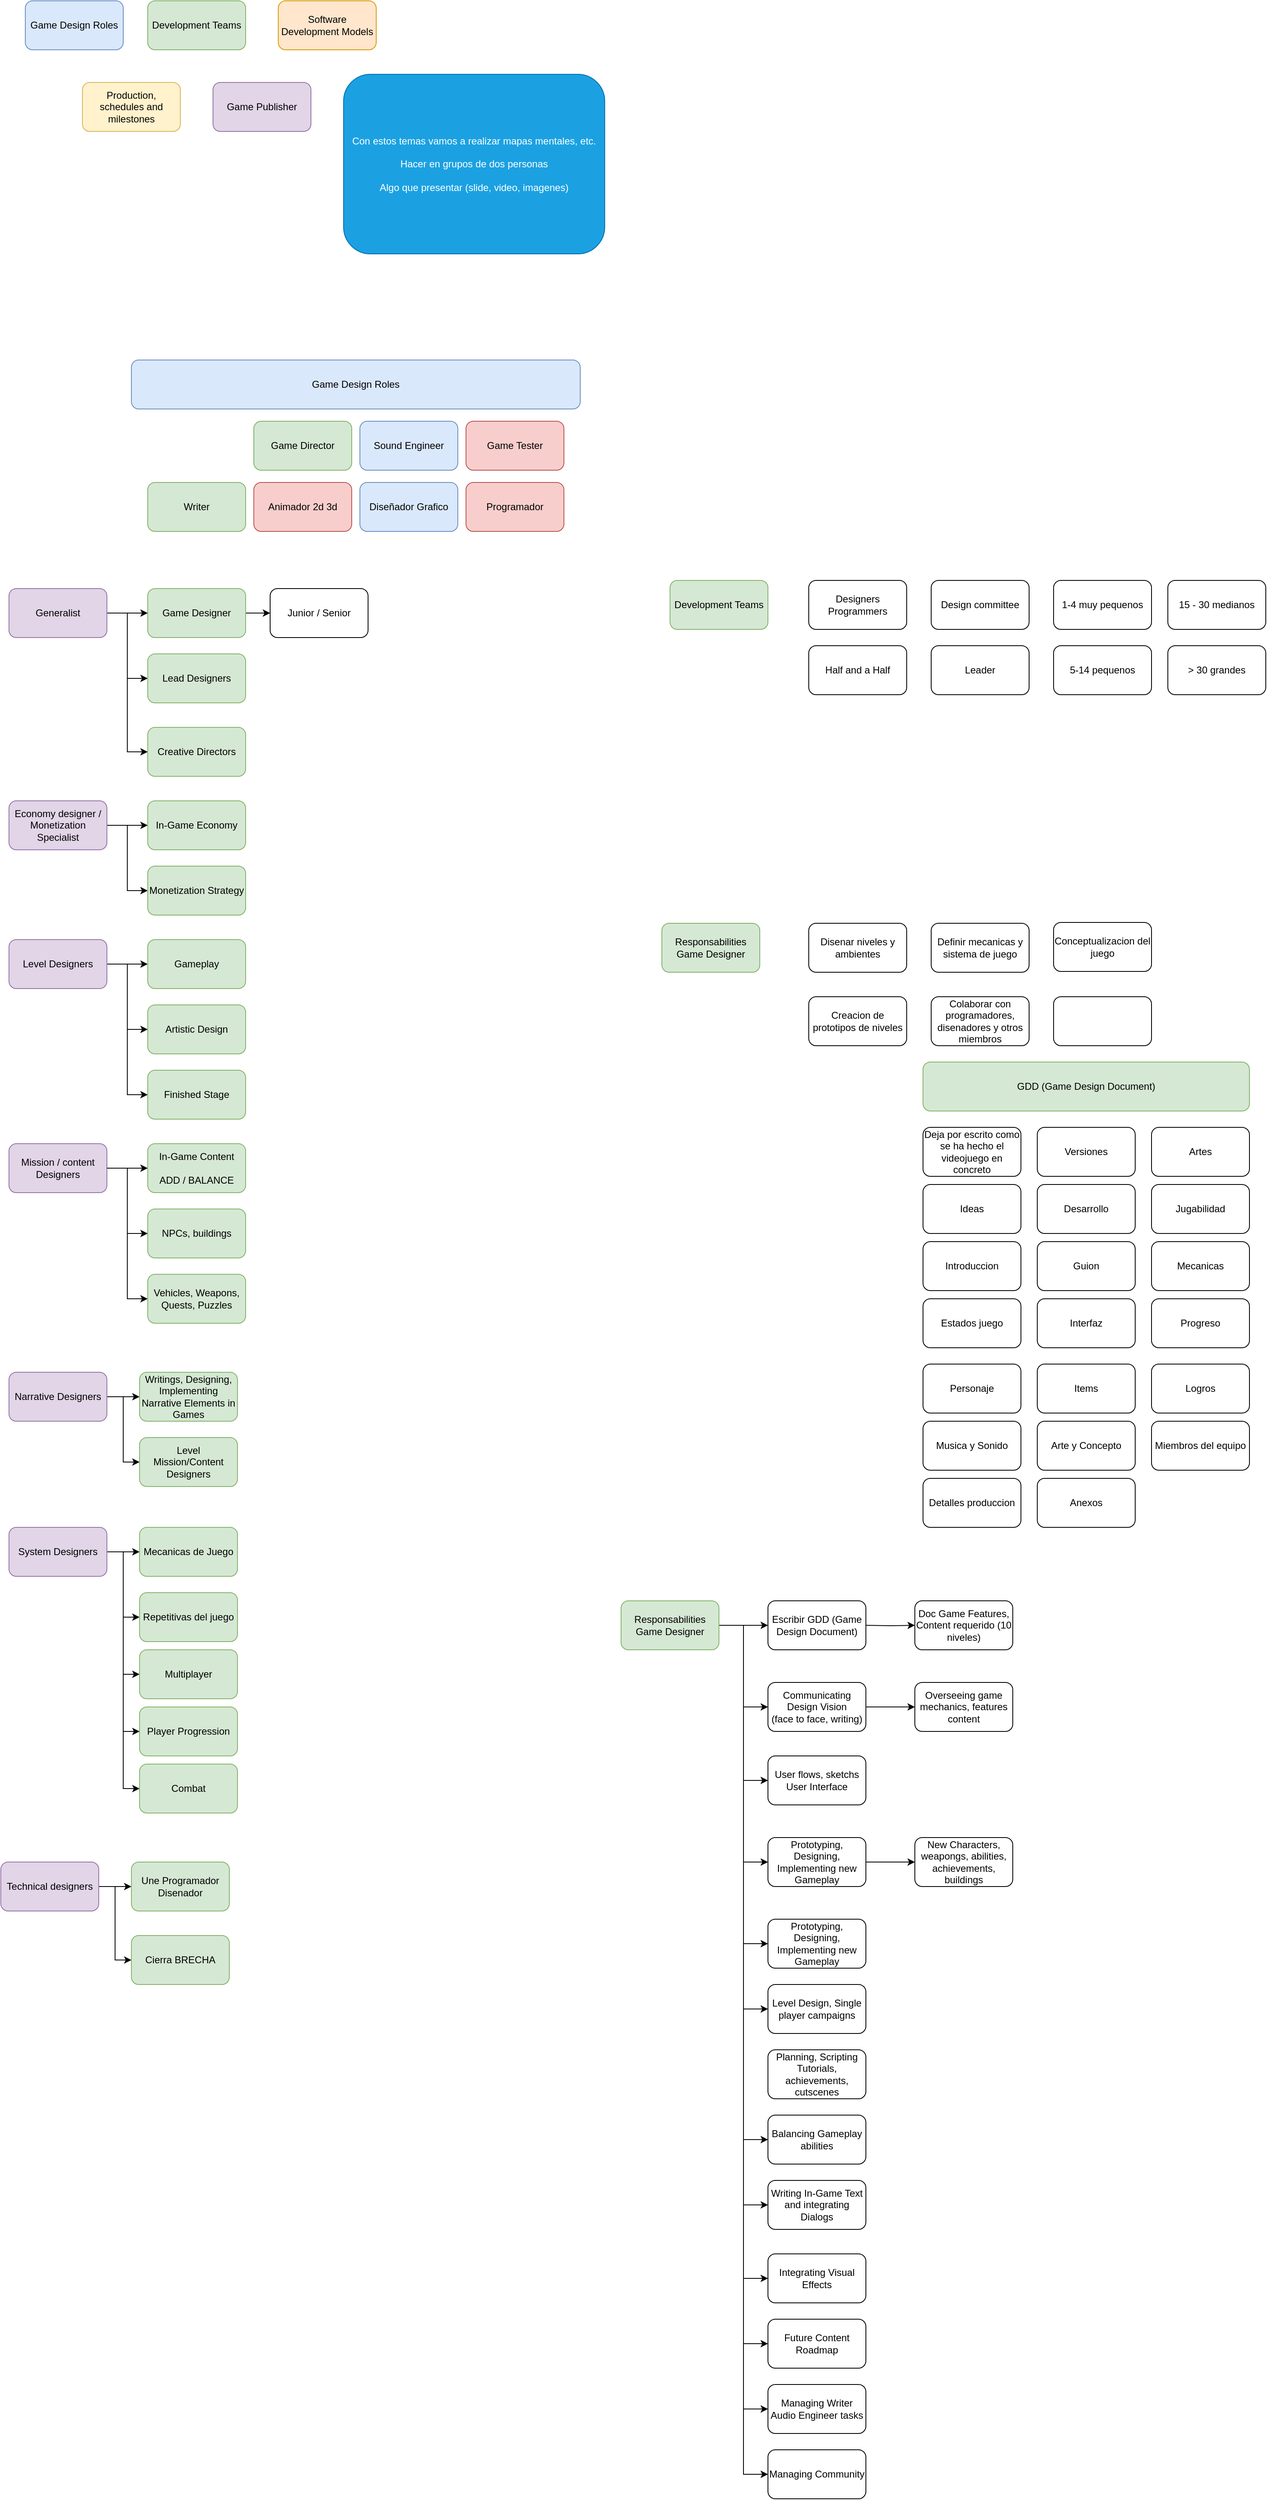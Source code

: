 <mxfile version="24.3.1" type="device">
  <diagram name="Clase 02" id="Rk6S_nvcg9IU_fugr5uo">
    <mxGraphModel dx="618" dy="342" grid="1" gridSize="10" guides="1" tooltips="1" connect="1" arrows="1" fold="1" page="1" pageScale="1" pageWidth="827" pageHeight="1169" math="0" shadow="0">
      <root>
        <mxCell id="0" />
        <mxCell id="1" parent="0" />
        <mxCell id="juSlcfwucS5lgObkWqZz-1" value="Game Design Roles" style="rounded=1;whiteSpace=wrap;html=1;fillColor=#dae8fc;strokeColor=#6c8ebf;" vertex="1" parent="1">
          <mxGeometry x="40" y="40" width="120" height="60" as="geometry" />
        </mxCell>
        <mxCell id="juSlcfwucS5lgObkWqZz-2" value="Development Teams" style="rounded=1;whiteSpace=wrap;html=1;fillColor=#d5e8d4;strokeColor=#82b366;" vertex="1" parent="1">
          <mxGeometry x="190" y="40" width="120" height="60" as="geometry" />
        </mxCell>
        <mxCell id="juSlcfwucS5lgObkWqZz-3" value="Software Development Models" style="rounded=1;whiteSpace=wrap;html=1;fillColor=#ffe6cc;strokeColor=#d79b00;" vertex="1" parent="1">
          <mxGeometry x="350" y="40" width="120" height="60" as="geometry" />
        </mxCell>
        <mxCell id="juSlcfwucS5lgObkWqZz-4" value="Production, schedules and milestones" style="rounded=1;whiteSpace=wrap;html=1;fillColor=#fff2cc;strokeColor=#d6b656;" vertex="1" parent="1">
          <mxGeometry x="110" y="140" width="120" height="60" as="geometry" />
        </mxCell>
        <mxCell id="juSlcfwucS5lgObkWqZz-5" value="Game Publisher" style="rounded=1;whiteSpace=wrap;html=1;fillColor=#e1d5e7;strokeColor=#9673a6;" vertex="1" parent="1">
          <mxGeometry x="270" y="140" width="120" height="60" as="geometry" />
        </mxCell>
        <mxCell id="juSlcfwucS5lgObkWqZz-6" value="Con estos temas vamos a realizar mapas mentales, etc.&lt;br&gt;&lt;br&gt;Hacer en grupos de dos personas&lt;br&gt;&lt;br&gt;Algo que presentar (slide, video, imagenes)" style="rounded=1;whiteSpace=wrap;html=1;fillColor=#1ba1e2;fontColor=#ffffff;strokeColor=#006EAF;" vertex="1" parent="1">
          <mxGeometry x="430" y="130" width="320" height="220" as="geometry" />
        </mxCell>
        <mxCell id="juSlcfwucS5lgObkWqZz-7" value="Game Design Roles" style="rounded=1;whiteSpace=wrap;html=1;fillColor=#dae8fc;strokeColor=#6c8ebf;" vertex="1" parent="1">
          <mxGeometry x="170" y="480" width="550" height="60" as="geometry" />
        </mxCell>
        <mxCell id="juSlcfwucS5lgObkWqZz-68" style="edgeStyle=orthogonalEdgeStyle;rounded=0;orthogonalLoop=1;jettySize=auto;html=1;" edge="1" parent="1" source="juSlcfwucS5lgObkWqZz-8" target="juSlcfwucS5lgObkWqZz-21">
          <mxGeometry relative="1" as="geometry" />
        </mxCell>
        <mxCell id="juSlcfwucS5lgObkWqZz-8" value="Game Designer" style="rounded=1;whiteSpace=wrap;html=1;fillColor=#d5e8d4;strokeColor=#82b366;" vertex="1" parent="1">
          <mxGeometry x="190" y="760" width="120" height="60" as="geometry" />
        </mxCell>
        <mxCell id="juSlcfwucS5lgObkWqZz-9" value="Game Director" style="rounded=1;whiteSpace=wrap;html=1;fillColor=#d5e8d4;strokeColor=#82b366;" vertex="1" parent="1">
          <mxGeometry x="320" y="555" width="120" height="60" as="geometry" />
        </mxCell>
        <mxCell id="juSlcfwucS5lgObkWqZz-10" value="Sound Engineer" style="rounded=1;whiteSpace=wrap;html=1;fillColor=#dae8fc;strokeColor=#6c8ebf;" vertex="1" parent="1">
          <mxGeometry x="450" y="555" width="120" height="60" as="geometry" />
        </mxCell>
        <mxCell id="juSlcfwucS5lgObkWqZz-12" value="Writer" style="rounded=1;whiteSpace=wrap;html=1;fillColor=#d5e8d4;strokeColor=#82b366;" vertex="1" parent="1">
          <mxGeometry x="190" y="630" width="120" height="60" as="geometry" />
        </mxCell>
        <mxCell id="juSlcfwucS5lgObkWqZz-13" value="Animador 2d 3d" style="rounded=1;whiteSpace=wrap;html=1;fillColor=#f8cecc;strokeColor=#b85450;" vertex="1" parent="1">
          <mxGeometry x="320" y="630" width="120" height="60" as="geometry" />
        </mxCell>
        <mxCell id="juSlcfwucS5lgObkWqZz-14" value="Diseñador Grafico" style="rounded=1;whiteSpace=wrap;html=1;fillColor=#dae8fc;strokeColor=#6c8ebf;" vertex="1" parent="1">
          <mxGeometry x="450" y="630" width="120" height="60" as="geometry" />
        </mxCell>
        <mxCell id="juSlcfwucS5lgObkWqZz-15" value="Programador" style="rounded=1;whiteSpace=wrap;html=1;fillColor=#f8cecc;strokeColor=#b85450;" vertex="1" parent="1">
          <mxGeometry x="580" y="630" width="120" height="60" as="geometry" />
        </mxCell>
        <mxCell id="juSlcfwucS5lgObkWqZz-17" value="Game Tester" style="rounded=1;whiteSpace=wrap;html=1;fillColor=#f8cecc;strokeColor=#b85450;" vertex="1" parent="1">
          <mxGeometry x="580" y="555" width="120" height="60" as="geometry" />
        </mxCell>
        <mxCell id="juSlcfwucS5lgObkWqZz-20" style="edgeStyle=orthogonalEdgeStyle;rounded=0;orthogonalLoop=1;jettySize=auto;html=1;" edge="1" parent="1" source="juSlcfwucS5lgObkWqZz-19" target="juSlcfwucS5lgObkWqZz-8">
          <mxGeometry relative="1" as="geometry" />
        </mxCell>
        <mxCell id="juSlcfwucS5lgObkWqZz-23" style="edgeStyle=orthogonalEdgeStyle;rounded=0;orthogonalLoop=1;jettySize=auto;html=1;entryX=0;entryY=0.5;entryDx=0;entryDy=0;" edge="1" parent="1" source="juSlcfwucS5lgObkWqZz-19" target="juSlcfwucS5lgObkWqZz-22">
          <mxGeometry relative="1" as="geometry" />
        </mxCell>
        <mxCell id="juSlcfwucS5lgObkWqZz-25" style="edgeStyle=orthogonalEdgeStyle;rounded=0;orthogonalLoop=1;jettySize=auto;html=1;entryX=0;entryY=0.5;entryDx=0;entryDy=0;" edge="1" parent="1" source="juSlcfwucS5lgObkWqZz-19" target="juSlcfwucS5lgObkWqZz-24">
          <mxGeometry relative="1" as="geometry" />
        </mxCell>
        <mxCell id="juSlcfwucS5lgObkWqZz-19" value="Generalist" style="rounded=1;whiteSpace=wrap;html=1;fillColor=#e1d5e7;strokeColor=#9673a6;" vertex="1" parent="1">
          <mxGeometry x="20" y="760" width="120" height="60" as="geometry" />
        </mxCell>
        <mxCell id="juSlcfwucS5lgObkWqZz-21" value="Junior / Senior" style="rounded=1;whiteSpace=wrap;html=1;" vertex="1" parent="1">
          <mxGeometry x="340" y="760" width="120" height="60" as="geometry" />
        </mxCell>
        <mxCell id="juSlcfwucS5lgObkWqZz-22" value="Lead Designers" style="rounded=1;whiteSpace=wrap;html=1;fillColor=#d5e8d4;strokeColor=#82b366;" vertex="1" parent="1">
          <mxGeometry x="190" y="840" width="120" height="60" as="geometry" />
        </mxCell>
        <mxCell id="juSlcfwucS5lgObkWqZz-24" value="Creative Directors" style="rounded=1;whiteSpace=wrap;html=1;fillColor=#d5e8d4;strokeColor=#82b366;" vertex="1" parent="1">
          <mxGeometry x="190" y="930" width="120" height="60" as="geometry" />
        </mxCell>
        <mxCell id="juSlcfwucS5lgObkWqZz-29" style="edgeStyle=orthogonalEdgeStyle;rounded=0;orthogonalLoop=1;jettySize=auto;html=1;" edge="1" parent="1" source="juSlcfwucS5lgObkWqZz-26" target="juSlcfwucS5lgObkWqZz-27">
          <mxGeometry relative="1" as="geometry" />
        </mxCell>
        <mxCell id="juSlcfwucS5lgObkWqZz-30" style="edgeStyle=orthogonalEdgeStyle;rounded=0;orthogonalLoop=1;jettySize=auto;html=1;entryX=0;entryY=0.5;entryDx=0;entryDy=0;" edge="1" parent="1" source="juSlcfwucS5lgObkWqZz-26" target="juSlcfwucS5lgObkWqZz-28">
          <mxGeometry relative="1" as="geometry" />
        </mxCell>
        <mxCell id="juSlcfwucS5lgObkWqZz-26" value="Economy designer / Monetization Specialist" style="rounded=1;whiteSpace=wrap;html=1;fillColor=#e1d5e7;strokeColor=#9673a6;" vertex="1" parent="1">
          <mxGeometry x="20" y="1020" width="120" height="60" as="geometry" />
        </mxCell>
        <mxCell id="juSlcfwucS5lgObkWqZz-27" value="In-Game Economy" style="rounded=1;whiteSpace=wrap;html=1;fillColor=#d5e8d4;strokeColor=#82b366;" vertex="1" parent="1">
          <mxGeometry x="190" y="1020" width="120" height="60" as="geometry" />
        </mxCell>
        <mxCell id="juSlcfwucS5lgObkWqZz-28" value="Monetization Strategy" style="rounded=1;whiteSpace=wrap;html=1;fillColor=#d5e8d4;strokeColor=#82b366;" vertex="1" parent="1">
          <mxGeometry x="190" y="1100" width="120" height="60" as="geometry" />
        </mxCell>
        <mxCell id="juSlcfwucS5lgObkWqZz-31" style="edgeStyle=orthogonalEdgeStyle;rounded=0;orthogonalLoop=1;jettySize=auto;html=1;" edge="1" parent="1" source="juSlcfwucS5lgObkWqZz-33" target="juSlcfwucS5lgObkWqZz-34">
          <mxGeometry relative="1" as="geometry" />
        </mxCell>
        <mxCell id="juSlcfwucS5lgObkWqZz-32" style="edgeStyle=orthogonalEdgeStyle;rounded=0;orthogonalLoop=1;jettySize=auto;html=1;entryX=0;entryY=0.5;entryDx=0;entryDy=0;" edge="1" parent="1" source="juSlcfwucS5lgObkWqZz-33" target="juSlcfwucS5lgObkWqZz-35">
          <mxGeometry relative="1" as="geometry" />
        </mxCell>
        <mxCell id="juSlcfwucS5lgObkWqZz-37" style="edgeStyle=orthogonalEdgeStyle;rounded=0;orthogonalLoop=1;jettySize=auto;html=1;entryX=0;entryY=0.5;entryDx=0;entryDy=0;" edge="1" parent="1" source="juSlcfwucS5lgObkWqZz-33" target="juSlcfwucS5lgObkWqZz-36">
          <mxGeometry relative="1" as="geometry" />
        </mxCell>
        <mxCell id="juSlcfwucS5lgObkWqZz-33" value="Level Designers" style="rounded=1;whiteSpace=wrap;html=1;fillColor=#e1d5e7;strokeColor=#9673a6;" vertex="1" parent="1">
          <mxGeometry x="20" y="1190" width="120" height="60" as="geometry" />
        </mxCell>
        <mxCell id="juSlcfwucS5lgObkWqZz-34" value="Gameplay" style="rounded=1;whiteSpace=wrap;html=1;fillColor=#d5e8d4;strokeColor=#82b366;" vertex="1" parent="1">
          <mxGeometry x="190" y="1190" width="120" height="60" as="geometry" />
        </mxCell>
        <mxCell id="juSlcfwucS5lgObkWqZz-35" value="Artistic Design" style="rounded=1;whiteSpace=wrap;html=1;fillColor=#d5e8d4;strokeColor=#82b366;" vertex="1" parent="1">
          <mxGeometry x="190" y="1270" width="120" height="60" as="geometry" />
        </mxCell>
        <mxCell id="juSlcfwucS5lgObkWqZz-36" value="Finished Stage" style="rounded=1;whiteSpace=wrap;html=1;fillColor=#d5e8d4;strokeColor=#82b366;" vertex="1" parent="1">
          <mxGeometry x="190" y="1350" width="120" height="60" as="geometry" />
        </mxCell>
        <mxCell id="juSlcfwucS5lgObkWqZz-40" style="edgeStyle=orthogonalEdgeStyle;rounded=0;orthogonalLoop=1;jettySize=auto;html=1;" edge="1" parent="1" source="juSlcfwucS5lgObkWqZz-38" target="juSlcfwucS5lgObkWqZz-39">
          <mxGeometry relative="1" as="geometry" />
        </mxCell>
        <mxCell id="juSlcfwucS5lgObkWqZz-44" style="edgeStyle=orthogonalEdgeStyle;rounded=0;orthogonalLoop=1;jettySize=auto;html=1;entryX=0;entryY=0.5;entryDx=0;entryDy=0;" edge="1" parent="1" source="juSlcfwucS5lgObkWqZz-38" target="juSlcfwucS5lgObkWqZz-42">
          <mxGeometry relative="1" as="geometry" />
        </mxCell>
        <mxCell id="juSlcfwucS5lgObkWqZz-38" value="Mission / content Designers" style="rounded=1;whiteSpace=wrap;html=1;fillColor=#e1d5e7;strokeColor=#9673a6;" vertex="1" parent="1">
          <mxGeometry x="20" y="1440" width="120" height="60" as="geometry" />
        </mxCell>
        <mxCell id="juSlcfwucS5lgObkWqZz-39" value="In-Game Content&lt;br&gt;&lt;br&gt;ADD / BALANCE" style="rounded=1;whiteSpace=wrap;html=1;fillColor=#d5e8d4;strokeColor=#82b366;" vertex="1" parent="1">
          <mxGeometry x="190" y="1440" width="120" height="60" as="geometry" />
        </mxCell>
        <mxCell id="juSlcfwucS5lgObkWqZz-41" value="NPCs, buildings" style="rounded=1;whiteSpace=wrap;html=1;fillColor=#d5e8d4;strokeColor=#82b366;" vertex="1" parent="1">
          <mxGeometry x="190" y="1520" width="120" height="60" as="geometry" />
        </mxCell>
        <mxCell id="juSlcfwucS5lgObkWqZz-42" value="Vehicles, Weapons, Quests, Puzzles" style="rounded=1;whiteSpace=wrap;html=1;fillColor=#d5e8d4;strokeColor=#82b366;" vertex="1" parent="1">
          <mxGeometry x="190" y="1600" width="120" height="60" as="geometry" />
        </mxCell>
        <mxCell id="juSlcfwucS5lgObkWqZz-43" style="edgeStyle=orthogonalEdgeStyle;rounded=0;orthogonalLoop=1;jettySize=auto;html=1;entryX=0;entryY=0.5;entryDx=0;entryDy=0;" edge="1" parent="1" source="juSlcfwucS5lgObkWqZz-38" target="juSlcfwucS5lgObkWqZz-41">
          <mxGeometry relative="1" as="geometry" />
        </mxCell>
        <mxCell id="juSlcfwucS5lgObkWqZz-47" style="edgeStyle=orthogonalEdgeStyle;rounded=0;orthogonalLoop=1;jettySize=auto;html=1;" edge="1" parent="1" source="juSlcfwucS5lgObkWqZz-45" target="juSlcfwucS5lgObkWqZz-46">
          <mxGeometry relative="1" as="geometry" />
        </mxCell>
        <mxCell id="juSlcfwucS5lgObkWqZz-49" style="edgeStyle=orthogonalEdgeStyle;rounded=0;orthogonalLoop=1;jettySize=auto;html=1;entryX=0;entryY=0.5;entryDx=0;entryDy=0;" edge="1" parent="1" source="juSlcfwucS5lgObkWqZz-45" target="juSlcfwucS5lgObkWqZz-48">
          <mxGeometry relative="1" as="geometry" />
        </mxCell>
        <mxCell id="juSlcfwucS5lgObkWqZz-45" value="Narrative Designers" style="rounded=1;whiteSpace=wrap;html=1;fillColor=#e1d5e7;strokeColor=#9673a6;" vertex="1" parent="1">
          <mxGeometry x="20" y="1720" width="120" height="60" as="geometry" />
        </mxCell>
        <mxCell id="juSlcfwucS5lgObkWqZz-46" value="Writings, Designing, Implementing Narrative Elements in Games" style="rounded=1;whiteSpace=wrap;html=1;fillColor=#d5e8d4;strokeColor=#82b366;" vertex="1" parent="1">
          <mxGeometry x="180" y="1720" width="120" height="60" as="geometry" />
        </mxCell>
        <mxCell id="juSlcfwucS5lgObkWqZz-48" value="Level Mission/Content Designers" style="rounded=1;whiteSpace=wrap;html=1;fillColor=#d5e8d4;strokeColor=#82b366;" vertex="1" parent="1">
          <mxGeometry x="180" y="1800" width="120" height="60" as="geometry" />
        </mxCell>
        <mxCell id="juSlcfwucS5lgObkWqZz-52" style="edgeStyle=orthogonalEdgeStyle;rounded=0;orthogonalLoop=1;jettySize=auto;html=1;" edge="1" parent="1" source="juSlcfwucS5lgObkWqZz-50" target="juSlcfwucS5lgObkWqZz-51">
          <mxGeometry relative="1" as="geometry" />
        </mxCell>
        <mxCell id="juSlcfwucS5lgObkWqZz-54" style="edgeStyle=orthogonalEdgeStyle;rounded=0;orthogonalLoop=1;jettySize=auto;html=1;entryX=0;entryY=0.5;entryDx=0;entryDy=0;" edge="1" parent="1" source="juSlcfwucS5lgObkWqZz-50" target="juSlcfwucS5lgObkWqZz-53">
          <mxGeometry relative="1" as="geometry" />
        </mxCell>
        <mxCell id="juSlcfwucS5lgObkWqZz-58" style="edgeStyle=orthogonalEdgeStyle;rounded=0;orthogonalLoop=1;jettySize=auto;html=1;entryX=0;entryY=0.5;entryDx=0;entryDy=0;" edge="1" parent="1" source="juSlcfwucS5lgObkWqZz-50" target="juSlcfwucS5lgObkWqZz-55">
          <mxGeometry relative="1" as="geometry" />
        </mxCell>
        <mxCell id="juSlcfwucS5lgObkWqZz-59" style="edgeStyle=orthogonalEdgeStyle;rounded=0;orthogonalLoop=1;jettySize=auto;html=1;entryX=0;entryY=0.5;entryDx=0;entryDy=0;" edge="1" parent="1" source="juSlcfwucS5lgObkWqZz-50" target="juSlcfwucS5lgObkWqZz-56">
          <mxGeometry relative="1" as="geometry" />
        </mxCell>
        <mxCell id="juSlcfwucS5lgObkWqZz-60" style="edgeStyle=orthogonalEdgeStyle;rounded=0;orthogonalLoop=1;jettySize=auto;html=1;entryX=0;entryY=0.5;entryDx=0;entryDy=0;" edge="1" parent="1" source="juSlcfwucS5lgObkWqZz-50" target="juSlcfwucS5lgObkWqZz-57">
          <mxGeometry relative="1" as="geometry" />
        </mxCell>
        <mxCell id="juSlcfwucS5lgObkWqZz-50" value="System Designers" style="rounded=1;whiteSpace=wrap;html=1;fillColor=#e1d5e7;strokeColor=#9673a6;" vertex="1" parent="1">
          <mxGeometry x="20" y="1910" width="120" height="60" as="geometry" />
        </mxCell>
        <mxCell id="juSlcfwucS5lgObkWqZz-51" value="Mecanicas de Juego" style="rounded=1;whiteSpace=wrap;html=1;fillColor=#d5e8d4;strokeColor=#82b366;" vertex="1" parent="1">
          <mxGeometry x="180" y="1910" width="120" height="60" as="geometry" />
        </mxCell>
        <mxCell id="juSlcfwucS5lgObkWqZz-53" value="Repetitivas del juego" style="rounded=1;whiteSpace=wrap;html=1;fillColor=#d5e8d4;strokeColor=#82b366;" vertex="1" parent="1">
          <mxGeometry x="180" y="1990" width="120" height="60" as="geometry" />
        </mxCell>
        <mxCell id="juSlcfwucS5lgObkWqZz-55" value="Multiplayer" style="rounded=1;whiteSpace=wrap;html=1;fillColor=#d5e8d4;strokeColor=#82b366;" vertex="1" parent="1">
          <mxGeometry x="180" y="2060" width="120" height="60" as="geometry" />
        </mxCell>
        <mxCell id="juSlcfwucS5lgObkWqZz-56" value="Player Progression" style="rounded=1;whiteSpace=wrap;html=1;fillColor=#d5e8d4;strokeColor=#82b366;" vertex="1" parent="1">
          <mxGeometry x="180" y="2130" width="120" height="60" as="geometry" />
        </mxCell>
        <mxCell id="juSlcfwucS5lgObkWqZz-57" value="Combat" style="rounded=1;whiteSpace=wrap;html=1;fillColor=#d5e8d4;strokeColor=#82b366;" vertex="1" parent="1">
          <mxGeometry x="180" y="2200" width="120" height="60" as="geometry" />
        </mxCell>
        <mxCell id="juSlcfwucS5lgObkWqZz-63" style="edgeStyle=orthogonalEdgeStyle;rounded=0;orthogonalLoop=1;jettySize=auto;html=1;" edge="1" parent="1" source="juSlcfwucS5lgObkWqZz-61" target="juSlcfwucS5lgObkWqZz-62">
          <mxGeometry relative="1" as="geometry" />
        </mxCell>
        <mxCell id="juSlcfwucS5lgObkWqZz-65" style="edgeStyle=orthogonalEdgeStyle;rounded=0;orthogonalLoop=1;jettySize=auto;html=1;entryX=0;entryY=0.5;entryDx=0;entryDy=0;" edge="1" parent="1" source="juSlcfwucS5lgObkWqZz-61" target="juSlcfwucS5lgObkWqZz-64">
          <mxGeometry relative="1" as="geometry" />
        </mxCell>
        <mxCell id="juSlcfwucS5lgObkWqZz-61" value="Technical designers" style="rounded=1;whiteSpace=wrap;html=1;fillColor=#e1d5e7;strokeColor=#9673a6;" vertex="1" parent="1">
          <mxGeometry x="10" y="2320" width="120" height="60" as="geometry" />
        </mxCell>
        <mxCell id="juSlcfwucS5lgObkWqZz-62" value="Une Programador Disenador" style="rounded=1;whiteSpace=wrap;html=1;fillColor=#d5e8d4;strokeColor=#82b366;" vertex="1" parent="1">
          <mxGeometry x="170" y="2320" width="120" height="60" as="geometry" />
        </mxCell>
        <mxCell id="juSlcfwucS5lgObkWqZz-64" value="Cierra BRECHA" style="rounded=1;whiteSpace=wrap;html=1;fillColor=#d5e8d4;strokeColor=#82b366;" vertex="1" parent="1">
          <mxGeometry x="170" y="2410" width="120" height="60" as="geometry" />
        </mxCell>
        <mxCell id="juSlcfwucS5lgObkWqZz-67" value="Development Teams" style="rounded=1;whiteSpace=wrap;html=1;fillColor=#d5e8d4;strokeColor=#82b366;" vertex="1" parent="1">
          <mxGeometry x="830" y="750" width="120" height="60" as="geometry" />
        </mxCell>
        <mxCell id="juSlcfwucS5lgObkWqZz-69" value="Designers Programmers" style="rounded=1;whiteSpace=wrap;html=1;" vertex="1" parent="1">
          <mxGeometry x="1000" y="750" width="120" height="60" as="geometry" />
        </mxCell>
        <mxCell id="juSlcfwucS5lgObkWqZz-70" value="Half and a Half" style="rounded=1;whiteSpace=wrap;html=1;" vertex="1" parent="1">
          <mxGeometry x="1000" y="830" width="120" height="60" as="geometry" />
        </mxCell>
        <mxCell id="juSlcfwucS5lgObkWqZz-71" value="Design committee" style="rounded=1;whiteSpace=wrap;html=1;" vertex="1" parent="1">
          <mxGeometry x="1150" y="750" width="120" height="60" as="geometry" />
        </mxCell>
        <mxCell id="juSlcfwucS5lgObkWqZz-72" value="Leader" style="rounded=1;whiteSpace=wrap;html=1;" vertex="1" parent="1">
          <mxGeometry x="1150" y="830" width="120" height="60" as="geometry" />
        </mxCell>
        <mxCell id="juSlcfwucS5lgObkWqZz-73" value="1-4 muy pequenos" style="rounded=1;whiteSpace=wrap;html=1;" vertex="1" parent="1">
          <mxGeometry x="1300" y="750" width="120" height="60" as="geometry" />
        </mxCell>
        <mxCell id="juSlcfwucS5lgObkWqZz-74" value="5-14 pequenos" style="rounded=1;whiteSpace=wrap;html=1;" vertex="1" parent="1">
          <mxGeometry x="1300" y="830" width="120" height="60" as="geometry" />
        </mxCell>
        <mxCell id="juSlcfwucS5lgObkWqZz-75" value="15 - 30&lt;span style=&quot;background-color: initial;&quot;&gt;&amp;nbsp;medianos&lt;/span&gt;" style="rounded=1;whiteSpace=wrap;html=1;" vertex="1" parent="1">
          <mxGeometry x="1440" y="750" width="120" height="60" as="geometry" />
        </mxCell>
        <mxCell id="juSlcfwucS5lgObkWqZz-76" value="&amp;gt; 30&lt;span style=&quot;background-color: initial;&quot;&gt;&amp;nbsp;grandes&lt;/span&gt;" style="rounded=1;whiteSpace=wrap;html=1;" vertex="1" parent="1">
          <mxGeometry x="1440" y="830" width="120" height="60" as="geometry" />
        </mxCell>
        <mxCell id="juSlcfwucS5lgObkWqZz-77" value="Responsabilities Game Designer" style="rounded=1;whiteSpace=wrap;html=1;fillColor=#d5e8d4;strokeColor=#82b366;" vertex="1" parent="1">
          <mxGeometry x="820" y="1170" width="120" height="60" as="geometry" />
        </mxCell>
        <mxCell id="juSlcfwucS5lgObkWqZz-78" value="Disenar niveles y ambientes" style="rounded=1;whiteSpace=wrap;html=1;" vertex="1" parent="1">
          <mxGeometry x="1000" y="1170" width="120" height="60" as="geometry" />
        </mxCell>
        <mxCell id="juSlcfwucS5lgObkWqZz-79" value="Definir mecanicas y sistema de juego" style="rounded=1;whiteSpace=wrap;html=1;" vertex="1" parent="1">
          <mxGeometry x="1150" y="1170" width="120" height="60" as="geometry" />
        </mxCell>
        <mxCell id="juSlcfwucS5lgObkWqZz-80" value="Conceptualizacion del juego" style="rounded=1;whiteSpace=wrap;html=1;" vertex="1" parent="1">
          <mxGeometry x="1300" y="1169" width="120" height="60" as="geometry" />
        </mxCell>
        <mxCell id="juSlcfwucS5lgObkWqZz-81" value="Creacion de prototipos de niveles" style="rounded=1;whiteSpace=wrap;html=1;" vertex="1" parent="1">
          <mxGeometry x="1000" y="1260" width="120" height="60" as="geometry" />
        </mxCell>
        <mxCell id="juSlcfwucS5lgObkWqZz-82" value="Colaborar con programadores, disenadores y otros miembros" style="rounded=1;whiteSpace=wrap;html=1;" vertex="1" parent="1">
          <mxGeometry x="1150" y="1260" width="120" height="60" as="geometry" />
        </mxCell>
        <mxCell id="juSlcfwucS5lgObkWqZz-83" value="" style="rounded=1;whiteSpace=wrap;html=1;" vertex="1" parent="1">
          <mxGeometry x="1300" y="1260" width="120" height="60" as="geometry" />
        </mxCell>
        <mxCell id="juSlcfwucS5lgObkWqZz-85" value="Escribir GDD (Game Design Document)" style="rounded=1;whiteSpace=wrap;html=1;" vertex="1" parent="1">
          <mxGeometry x="950" y="2000" width="120" height="60" as="geometry" />
        </mxCell>
        <mxCell id="juSlcfwucS5lgObkWqZz-87" style="edgeStyle=orthogonalEdgeStyle;rounded=0;orthogonalLoop=1;jettySize=auto;html=1;" edge="1" parent="1" source="juSlcfwucS5lgObkWqZz-86" target="juSlcfwucS5lgObkWqZz-85">
          <mxGeometry relative="1" as="geometry" />
        </mxCell>
        <mxCell id="juSlcfwucS5lgObkWqZz-94" style="edgeStyle=orthogonalEdgeStyle;rounded=0;orthogonalLoop=1;jettySize=auto;html=1;entryX=0;entryY=0.5;entryDx=0;entryDy=0;" edge="1" parent="1" target="juSlcfwucS5lgObkWqZz-92">
          <mxGeometry relative="1" as="geometry">
            <mxPoint x="1070" y="2030" as="sourcePoint" />
          </mxGeometry>
        </mxCell>
        <mxCell id="juSlcfwucS5lgObkWqZz-113" style="edgeStyle=orthogonalEdgeStyle;rounded=0;orthogonalLoop=1;jettySize=auto;html=1;entryX=0;entryY=0.5;entryDx=0;entryDy=0;" edge="1" parent="1" source="juSlcfwucS5lgObkWqZz-86" target="juSlcfwucS5lgObkWqZz-112">
          <mxGeometry relative="1" as="geometry" />
        </mxCell>
        <mxCell id="juSlcfwucS5lgObkWqZz-118" style="edgeStyle=orthogonalEdgeStyle;rounded=0;orthogonalLoop=1;jettySize=auto;html=1;entryX=0;entryY=0.5;entryDx=0;entryDy=0;" edge="1" parent="1" source="juSlcfwucS5lgObkWqZz-86" target="juSlcfwucS5lgObkWqZz-117">
          <mxGeometry relative="1" as="geometry" />
        </mxCell>
        <mxCell id="juSlcfwucS5lgObkWqZz-120" style="edgeStyle=orthogonalEdgeStyle;rounded=0;orthogonalLoop=1;jettySize=auto;html=1;entryX=0;entryY=0.5;entryDx=0;entryDy=0;" edge="1" parent="1" source="juSlcfwucS5lgObkWqZz-86" target="juSlcfwucS5lgObkWqZz-119">
          <mxGeometry relative="1" as="geometry" />
        </mxCell>
        <mxCell id="juSlcfwucS5lgObkWqZz-124" style="edgeStyle=orthogonalEdgeStyle;rounded=0;orthogonalLoop=1;jettySize=auto;html=1;entryX=0;entryY=0.5;entryDx=0;entryDy=0;" edge="1" parent="1" source="juSlcfwucS5lgObkWqZz-86" target="juSlcfwucS5lgObkWqZz-123">
          <mxGeometry relative="1" as="geometry" />
        </mxCell>
        <mxCell id="juSlcfwucS5lgObkWqZz-133" style="edgeStyle=orthogonalEdgeStyle;rounded=0;orthogonalLoop=1;jettySize=auto;html=1;entryX=0;entryY=0.5;entryDx=0;entryDy=0;" edge="1" parent="1" source="juSlcfwucS5lgObkWqZz-86" target="juSlcfwucS5lgObkWqZz-125">
          <mxGeometry relative="1" as="geometry" />
        </mxCell>
        <mxCell id="juSlcfwucS5lgObkWqZz-134" style="edgeStyle=orthogonalEdgeStyle;rounded=0;orthogonalLoop=1;jettySize=auto;html=1;entryX=0;entryY=0.5;entryDx=0;entryDy=0;" edge="1" parent="1" source="juSlcfwucS5lgObkWqZz-86" target="juSlcfwucS5lgObkWqZz-127">
          <mxGeometry relative="1" as="geometry" />
        </mxCell>
        <mxCell id="juSlcfwucS5lgObkWqZz-135" style="edgeStyle=orthogonalEdgeStyle;rounded=0;orthogonalLoop=1;jettySize=auto;html=1;entryX=0;entryY=0.5;entryDx=0;entryDy=0;" edge="1" parent="1" source="juSlcfwucS5lgObkWqZz-86" target="juSlcfwucS5lgObkWqZz-128">
          <mxGeometry relative="1" as="geometry" />
        </mxCell>
        <mxCell id="juSlcfwucS5lgObkWqZz-136" style="edgeStyle=orthogonalEdgeStyle;rounded=0;orthogonalLoop=1;jettySize=auto;html=1;entryX=0;entryY=0.5;entryDx=0;entryDy=0;" edge="1" parent="1" source="juSlcfwucS5lgObkWqZz-86" target="juSlcfwucS5lgObkWqZz-129">
          <mxGeometry relative="1" as="geometry" />
        </mxCell>
        <mxCell id="juSlcfwucS5lgObkWqZz-137" style="edgeStyle=orthogonalEdgeStyle;rounded=0;orthogonalLoop=1;jettySize=auto;html=1;entryX=0;entryY=0.5;entryDx=0;entryDy=0;" edge="1" parent="1" source="juSlcfwucS5lgObkWqZz-86" target="juSlcfwucS5lgObkWqZz-130">
          <mxGeometry relative="1" as="geometry" />
        </mxCell>
        <mxCell id="juSlcfwucS5lgObkWqZz-138" style="edgeStyle=orthogonalEdgeStyle;rounded=0;orthogonalLoop=1;jettySize=auto;html=1;entryX=0;entryY=0.5;entryDx=0;entryDy=0;" edge="1" parent="1" source="juSlcfwucS5lgObkWqZz-86" target="juSlcfwucS5lgObkWqZz-131">
          <mxGeometry relative="1" as="geometry" />
        </mxCell>
        <mxCell id="juSlcfwucS5lgObkWqZz-139" style="edgeStyle=orthogonalEdgeStyle;rounded=0;orthogonalLoop=1;jettySize=auto;html=1;entryX=0;entryY=0.5;entryDx=0;entryDy=0;" edge="1" parent="1" source="juSlcfwucS5lgObkWqZz-86" target="juSlcfwucS5lgObkWqZz-132">
          <mxGeometry relative="1" as="geometry" />
        </mxCell>
        <mxCell id="juSlcfwucS5lgObkWqZz-86" value="Responsabilities Game Designer" style="rounded=1;whiteSpace=wrap;html=1;fillColor=#d5e8d4;strokeColor=#82b366;" vertex="1" parent="1">
          <mxGeometry x="770" y="2000" width="120" height="60" as="geometry" />
        </mxCell>
        <mxCell id="juSlcfwucS5lgObkWqZz-88" value="Deja por escrito como se ha hecho el videojuego en concreto" style="rounded=1;whiteSpace=wrap;html=1;" vertex="1" parent="1">
          <mxGeometry x="1140" y="1420" width="120" height="60" as="geometry" />
        </mxCell>
        <mxCell id="juSlcfwucS5lgObkWqZz-89" value="Ideas" style="rounded=1;whiteSpace=wrap;html=1;" vertex="1" parent="1">
          <mxGeometry x="1140" y="1490" width="120" height="60" as="geometry" />
        </mxCell>
        <mxCell id="juSlcfwucS5lgObkWqZz-90" value="Introduccion" style="rounded=1;whiteSpace=wrap;html=1;" vertex="1" parent="1">
          <mxGeometry x="1140" y="1560" width="120" height="60" as="geometry" />
        </mxCell>
        <mxCell id="juSlcfwucS5lgObkWqZz-91" value="Guion" style="rounded=1;whiteSpace=wrap;html=1;" vertex="1" parent="1">
          <mxGeometry x="1280" y="1560" width="120" height="60" as="geometry" />
        </mxCell>
        <mxCell id="juSlcfwucS5lgObkWqZz-92" value="Doc Game Features, Content requerido (10 niveles)" style="rounded=1;whiteSpace=wrap;html=1;" vertex="1" parent="1">
          <mxGeometry x="1130" y="2000" width="120" height="60" as="geometry" />
        </mxCell>
        <mxCell id="juSlcfwucS5lgObkWqZz-95" value="Versiones" style="rounded=1;whiteSpace=wrap;html=1;" vertex="1" parent="1">
          <mxGeometry x="1280" y="1420" width="120" height="60" as="geometry" />
        </mxCell>
        <mxCell id="juSlcfwucS5lgObkWqZz-96" value="Desarrollo" style="rounded=1;whiteSpace=wrap;html=1;" vertex="1" parent="1">
          <mxGeometry x="1280" y="1490" width="120" height="60" as="geometry" />
        </mxCell>
        <mxCell id="juSlcfwucS5lgObkWqZz-97" value="&lt;span style=&quot;font-weight: normal;&quot;&gt;Artes&lt;/span&gt;" style="rounded=1;whiteSpace=wrap;html=1;fontStyle=1" vertex="1" parent="1">
          <mxGeometry x="1420" y="1420" width="120" height="60" as="geometry" />
        </mxCell>
        <mxCell id="juSlcfwucS5lgObkWqZz-98" value="Jugabilidad" style="rounded=1;whiteSpace=wrap;html=1;" vertex="1" parent="1">
          <mxGeometry x="1420" y="1490" width="120" height="60" as="geometry" />
        </mxCell>
        <mxCell id="juSlcfwucS5lgObkWqZz-99" value="Mecanicas" style="rounded=1;whiteSpace=wrap;html=1;" vertex="1" parent="1">
          <mxGeometry x="1420" y="1560" width="120" height="60" as="geometry" />
        </mxCell>
        <mxCell id="juSlcfwucS5lgObkWqZz-100" value="Estados juego" style="rounded=1;whiteSpace=wrap;html=1;" vertex="1" parent="1">
          <mxGeometry x="1140" y="1630" width="120" height="60" as="geometry" />
        </mxCell>
        <mxCell id="juSlcfwucS5lgObkWqZz-101" value="Interfaz" style="rounded=1;whiteSpace=wrap;html=1;" vertex="1" parent="1">
          <mxGeometry x="1280" y="1630" width="120" height="60" as="geometry" />
        </mxCell>
        <mxCell id="juSlcfwucS5lgObkWqZz-102" value="Progreso" style="rounded=1;whiteSpace=wrap;html=1;" vertex="1" parent="1">
          <mxGeometry x="1420" y="1630" width="120" height="60" as="geometry" />
        </mxCell>
        <mxCell id="juSlcfwucS5lgObkWqZz-103" value="Personaje" style="rounded=1;whiteSpace=wrap;html=1;" vertex="1" parent="1">
          <mxGeometry x="1140" y="1710" width="120" height="60" as="geometry" />
        </mxCell>
        <mxCell id="juSlcfwucS5lgObkWqZz-104" value="Items" style="rounded=1;whiteSpace=wrap;html=1;" vertex="1" parent="1">
          <mxGeometry x="1280" y="1710" width="120" height="60" as="geometry" />
        </mxCell>
        <mxCell id="juSlcfwucS5lgObkWqZz-105" value="Logros" style="rounded=1;whiteSpace=wrap;html=1;" vertex="1" parent="1">
          <mxGeometry x="1420" y="1710" width="120" height="60" as="geometry" />
        </mxCell>
        <mxCell id="juSlcfwucS5lgObkWqZz-106" value="Musica y Sonido" style="rounded=1;whiteSpace=wrap;html=1;" vertex="1" parent="1">
          <mxGeometry x="1140" y="1780" width="120" height="60" as="geometry" />
        </mxCell>
        <mxCell id="juSlcfwucS5lgObkWqZz-107" value="Arte y Concepto" style="rounded=1;whiteSpace=wrap;html=1;" vertex="1" parent="1">
          <mxGeometry x="1280" y="1780" width="120" height="60" as="geometry" />
        </mxCell>
        <mxCell id="juSlcfwucS5lgObkWqZz-108" value="Miembros del equipo" style="rounded=1;whiteSpace=wrap;html=1;" vertex="1" parent="1">
          <mxGeometry x="1420" y="1780" width="120" height="60" as="geometry" />
        </mxCell>
        <mxCell id="juSlcfwucS5lgObkWqZz-109" value="Detalles produccion" style="rounded=1;whiteSpace=wrap;html=1;" vertex="1" parent="1">
          <mxGeometry x="1140" y="1850" width="120" height="60" as="geometry" />
        </mxCell>
        <mxCell id="juSlcfwucS5lgObkWqZz-110" value="Anexos" style="rounded=1;whiteSpace=wrap;html=1;" vertex="1" parent="1">
          <mxGeometry x="1280" y="1850" width="120" height="60" as="geometry" />
        </mxCell>
        <mxCell id="juSlcfwucS5lgObkWqZz-111" value="GDD (Game Design Document)" style="rounded=1;whiteSpace=wrap;html=1;fillColor=#d5e8d4;strokeColor=#82b366;" vertex="1" parent="1">
          <mxGeometry x="1140" y="1340" width="400" height="60" as="geometry" />
        </mxCell>
        <mxCell id="juSlcfwucS5lgObkWqZz-115" style="edgeStyle=orthogonalEdgeStyle;rounded=0;orthogonalLoop=1;jettySize=auto;html=1;" edge="1" parent="1" source="juSlcfwucS5lgObkWqZz-112" target="juSlcfwucS5lgObkWqZz-114">
          <mxGeometry relative="1" as="geometry" />
        </mxCell>
        <mxCell id="juSlcfwucS5lgObkWqZz-112" value="Communicating Design Vision&lt;br&gt;(face to face, writing)" style="rounded=1;whiteSpace=wrap;html=1;" vertex="1" parent="1">
          <mxGeometry x="950" y="2100" width="120" height="60" as="geometry" />
        </mxCell>
        <mxCell id="juSlcfwucS5lgObkWqZz-114" value="Overseeing game mechanics, features content" style="rounded=1;whiteSpace=wrap;html=1;" vertex="1" parent="1">
          <mxGeometry x="1130" y="2100" width="120" height="60" as="geometry" />
        </mxCell>
        <mxCell id="juSlcfwucS5lgObkWqZz-117" value="User flows, sketchs User Interface" style="rounded=1;whiteSpace=wrap;html=1;" vertex="1" parent="1">
          <mxGeometry x="950" y="2190" width="120" height="60" as="geometry" />
        </mxCell>
        <mxCell id="juSlcfwucS5lgObkWqZz-122" style="edgeStyle=orthogonalEdgeStyle;rounded=0;orthogonalLoop=1;jettySize=auto;html=1;" edge="1" parent="1" source="juSlcfwucS5lgObkWqZz-119" target="juSlcfwucS5lgObkWqZz-121">
          <mxGeometry relative="1" as="geometry" />
        </mxCell>
        <mxCell id="juSlcfwucS5lgObkWqZz-119" value="Prototyping, Designing, Implementing new Gameplay" style="rounded=1;whiteSpace=wrap;html=1;" vertex="1" parent="1">
          <mxGeometry x="950" y="2290" width="120" height="60" as="geometry" />
        </mxCell>
        <mxCell id="juSlcfwucS5lgObkWqZz-121" value="New Characters, weapongs, abilities, achievements, buildings" style="rounded=1;whiteSpace=wrap;html=1;" vertex="1" parent="1">
          <mxGeometry x="1130" y="2290" width="120" height="60" as="geometry" />
        </mxCell>
        <mxCell id="juSlcfwucS5lgObkWqZz-123" value="Prototyping, Designing, Implementing new Gameplay" style="rounded=1;whiteSpace=wrap;html=1;" vertex="1" parent="1">
          <mxGeometry x="950" y="2390" width="120" height="60" as="geometry" />
        </mxCell>
        <mxCell id="juSlcfwucS5lgObkWqZz-125" value="Level Design, Single player campaigns" style="rounded=1;whiteSpace=wrap;html=1;" vertex="1" parent="1">
          <mxGeometry x="950" y="2470" width="120" height="60" as="geometry" />
        </mxCell>
        <mxCell id="juSlcfwucS5lgObkWqZz-126" value="Planning, Scripting Tutorials, achievements, cutscenes" style="rounded=1;whiteSpace=wrap;html=1;" vertex="1" parent="1">
          <mxGeometry x="950" y="2550" width="120" height="60" as="geometry" />
        </mxCell>
        <mxCell id="juSlcfwucS5lgObkWqZz-127" value="Balancing Gameplay abilities" style="rounded=1;whiteSpace=wrap;html=1;" vertex="1" parent="1">
          <mxGeometry x="950" y="2630" width="120" height="60" as="geometry" />
        </mxCell>
        <mxCell id="juSlcfwucS5lgObkWqZz-128" value="Writing In-Game Text and integrating Dialogs" style="rounded=1;whiteSpace=wrap;html=1;" vertex="1" parent="1">
          <mxGeometry x="950" y="2710" width="120" height="60" as="geometry" />
        </mxCell>
        <mxCell id="juSlcfwucS5lgObkWqZz-129" value="Integrating Visual Effects" style="rounded=1;whiteSpace=wrap;html=1;" vertex="1" parent="1">
          <mxGeometry x="950" y="2800" width="120" height="60" as="geometry" />
        </mxCell>
        <mxCell id="juSlcfwucS5lgObkWqZz-130" value="Future Content Roadmap" style="rounded=1;whiteSpace=wrap;html=1;" vertex="1" parent="1">
          <mxGeometry x="950" y="2880" width="120" height="60" as="geometry" />
        </mxCell>
        <mxCell id="juSlcfwucS5lgObkWqZz-131" value="Managing Writer Audio Engineer tasks" style="rounded=1;whiteSpace=wrap;html=1;" vertex="1" parent="1">
          <mxGeometry x="950" y="2960" width="120" height="60" as="geometry" />
        </mxCell>
        <mxCell id="juSlcfwucS5lgObkWqZz-132" value="Managing Community" style="rounded=1;whiteSpace=wrap;html=1;" vertex="1" parent="1">
          <mxGeometry x="950" y="3040" width="120" height="60" as="geometry" />
        </mxCell>
      </root>
    </mxGraphModel>
  </diagram>
</mxfile>
